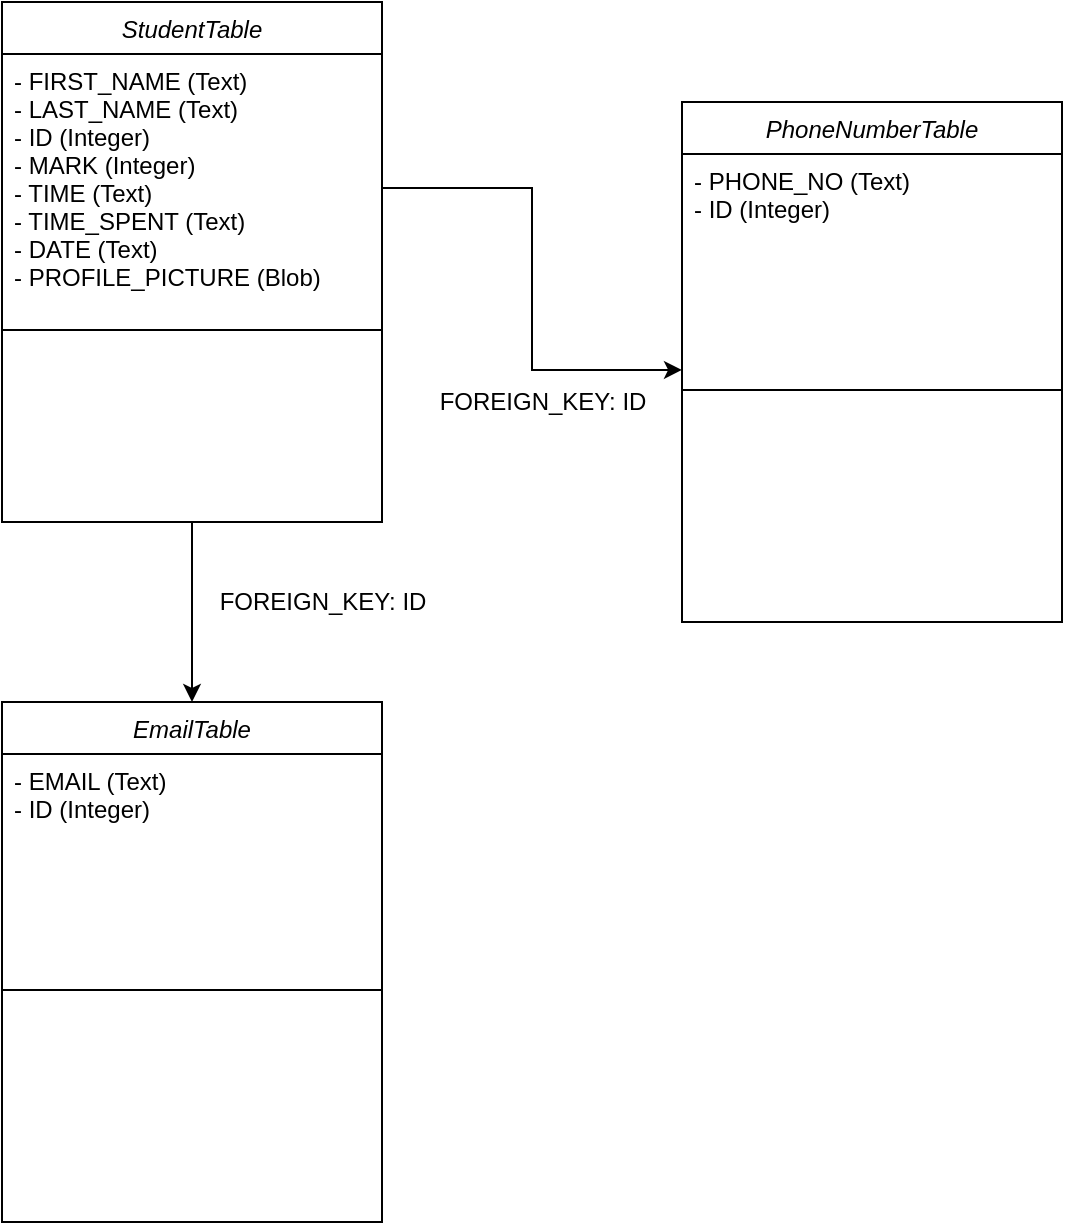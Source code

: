 <mxfile version="15.4.0" type="device"><diagram id="C5RBs43oDa-KdzZeNtuy" name="Page-1"><mxGraphModel dx="1102" dy="642" grid="1" gridSize="10" guides="1" tooltips="1" connect="1" arrows="1" fold="1" page="1" pageScale="1" pageWidth="827" pageHeight="1169" math="0" shadow="0"><root><mxCell id="WIyWlLk6GJQsqaUBKTNV-0"/><mxCell id="WIyWlLk6GJQsqaUBKTNV-1" parent="WIyWlLk6GJQsqaUBKTNV-0"/><mxCell id="r0g_7-8zRMHeZek7MQpy-1" style="edgeStyle=orthogonalEdgeStyle;rounded=0;orthogonalLoop=1;jettySize=auto;html=1;entryX=0.5;entryY=0;entryDx=0;entryDy=0;" edge="1" parent="WIyWlLk6GJQsqaUBKTNV-1" source="zkfFHV4jXpPFQw0GAbJ--0" target="RQlddafeg1ldvjqmGyvt-7"><mxGeometry relative="1" as="geometry"/></mxCell><mxCell id="zkfFHV4jXpPFQw0GAbJ--0" value="StudentTable" style="swimlane;fontStyle=2;align=center;verticalAlign=top;childLayout=stackLayout;horizontal=1;startSize=26;horizontalStack=0;resizeParent=1;resizeLast=0;collapsible=1;marginBottom=0;rounded=0;shadow=0;strokeWidth=1;" parent="WIyWlLk6GJQsqaUBKTNV-1" vertex="1"><mxGeometry x="60" y="50" width="190" height="260" as="geometry"><mxRectangle x="230" y="140" width="160" height="26" as="alternateBounds"/></mxGeometry></mxCell><mxCell id="zkfFHV4jXpPFQw0GAbJ--1" value="- FIRST_NAME (Text)&#10;- LAST_NAME (Text)&#10;- ID (Integer)&#10;- MARK (Integer)&#10;- TIME (Text)&#10;- TIME_SPENT (Text)&#10;- DATE (Text)&#10;- PROFILE_PICTURE (Blob)&#10;" style="text;align=left;verticalAlign=top;spacingLeft=4;spacingRight=4;overflow=hidden;rotatable=0;points=[[0,0.5],[1,0.5]];portConstraint=eastwest;" parent="zkfFHV4jXpPFQw0GAbJ--0" vertex="1"><mxGeometry y="26" width="190" height="134" as="geometry"/></mxCell><mxCell id="zkfFHV4jXpPFQw0GAbJ--4" value="" style="line;html=1;strokeWidth=1;align=left;verticalAlign=middle;spacingTop=-1;spacingLeft=3;spacingRight=3;rotatable=0;labelPosition=right;points=[];portConstraint=eastwest;" parent="zkfFHV4jXpPFQw0GAbJ--0" vertex="1"><mxGeometry y="160" width="190" height="8" as="geometry"/></mxCell><mxCell id="RQlddafeg1ldvjqmGyvt-0" value="PhoneNumberTable" style="swimlane;fontStyle=2;align=center;verticalAlign=top;childLayout=stackLayout;horizontal=1;startSize=26;horizontalStack=0;resizeParent=1;resizeLast=0;collapsible=1;marginBottom=0;rounded=0;shadow=0;strokeWidth=1;" parent="WIyWlLk6GJQsqaUBKTNV-1" vertex="1"><mxGeometry x="400" y="100" width="190" height="260" as="geometry"><mxRectangle x="230" y="140" width="160" height="26" as="alternateBounds"/></mxGeometry></mxCell><mxCell id="RQlddafeg1ldvjqmGyvt-1" value="- PHONE_NO (Text)&#10;- ID (Integer)" style="text;align=left;verticalAlign=top;spacingLeft=4;spacingRight=4;overflow=hidden;rotatable=0;points=[[0,0.5],[1,0.5]];portConstraint=eastwest;" parent="RQlddafeg1ldvjqmGyvt-0" vertex="1"><mxGeometry y="26" width="190" height="114" as="geometry"/></mxCell><mxCell id="RQlddafeg1ldvjqmGyvt-2" value="" style="line;html=1;strokeWidth=1;align=left;verticalAlign=middle;spacingTop=-1;spacingLeft=3;spacingRight=3;rotatable=0;labelPosition=right;points=[];portConstraint=eastwest;" parent="RQlddafeg1ldvjqmGyvt-0" vertex="1"><mxGeometry y="140" width="190" height="8" as="geometry"/></mxCell><mxCell id="RQlddafeg1ldvjqmGyvt-7" value="EmailTable" style="swimlane;fontStyle=2;align=center;verticalAlign=top;childLayout=stackLayout;horizontal=1;startSize=26;horizontalStack=0;resizeParent=1;resizeLast=0;collapsible=1;marginBottom=0;rounded=0;shadow=0;strokeWidth=1;" parent="WIyWlLk6GJQsqaUBKTNV-1" vertex="1"><mxGeometry x="60" y="400" width="190" height="260" as="geometry"><mxRectangle x="230" y="140" width="160" height="26" as="alternateBounds"/></mxGeometry></mxCell><mxCell id="RQlddafeg1ldvjqmGyvt-8" value="- EMAIL (Text)&#10;- ID (Integer)" style="text;align=left;verticalAlign=top;spacingLeft=4;spacingRight=4;overflow=hidden;rotatable=0;points=[[0,0.5],[1,0.5]];portConstraint=eastwest;" parent="RQlddafeg1ldvjqmGyvt-7" vertex="1"><mxGeometry y="26" width="190" height="114" as="geometry"/></mxCell><mxCell id="RQlddafeg1ldvjqmGyvt-9" value="" style="line;html=1;strokeWidth=1;align=left;verticalAlign=middle;spacingTop=-1;spacingLeft=3;spacingRight=3;rotatable=0;labelPosition=right;points=[];portConstraint=eastwest;" parent="RQlddafeg1ldvjqmGyvt-7" vertex="1"><mxGeometry y="140" width="190" height="8" as="geometry"/></mxCell><mxCell id="r0g_7-8zRMHeZek7MQpy-0" style="edgeStyle=orthogonalEdgeStyle;rounded=0;orthogonalLoop=1;jettySize=auto;html=1;entryX=0;entryY=0.947;entryDx=0;entryDy=0;entryPerimeter=0;" edge="1" parent="WIyWlLk6GJQsqaUBKTNV-1" source="zkfFHV4jXpPFQw0GAbJ--1" target="RQlddafeg1ldvjqmGyvt-1"><mxGeometry relative="1" as="geometry"/></mxCell><mxCell id="r0g_7-8zRMHeZek7MQpy-2" value="FOREIGN_KEY: ID" style="text;html=1;align=center;verticalAlign=middle;resizable=0;points=[];autosize=1;strokeColor=none;fillColor=none;" vertex="1" parent="WIyWlLk6GJQsqaUBKTNV-1"><mxGeometry x="270" y="240" width="120" height="20" as="geometry"/></mxCell><mxCell id="r0g_7-8zRMHeZek7MQpy-3" value="FOREIGN_KEY: ID" style="text;html=1;align=center;verticalAlign=middle;resizable=0;points=[];autosize=1;strokeColor=none;fillColor=none;" vertex="1" parent="WIyWlLk6GJQsqaUBKTNV-1"><mxGeometry x="160" y="340" width="120" height="20" as="geometry"/></mxCell></root></mxGraphModel></diagram></mxfile>